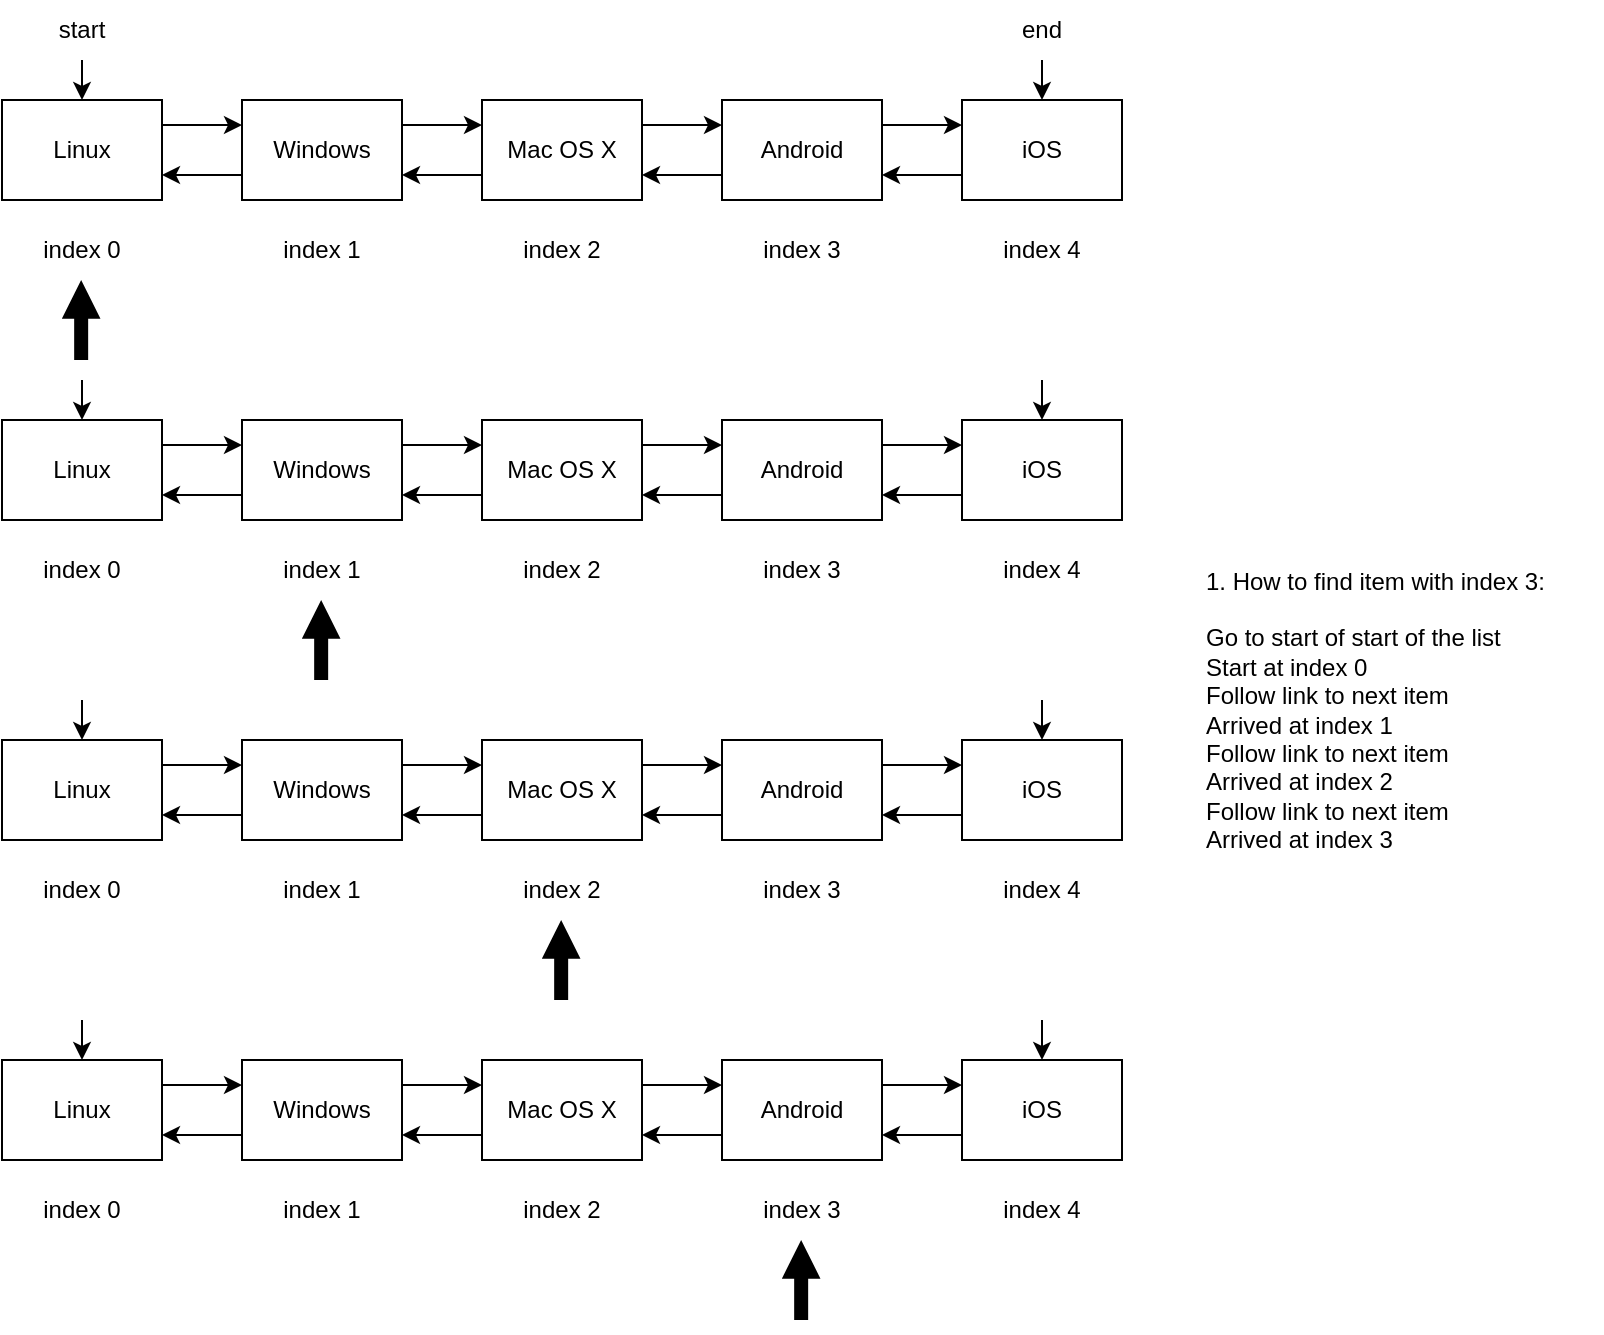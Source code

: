 <mxfile version="20.4.0" type="device" pages="2"><diagram id="BZRpYiQf8lWOM-bsOmIW" name="Exercise 4 - 1"><mxGraphModel dx="923" dy="923" grid="1" gridSize="10" guides="1" tooltips="1" connect="1" arrows="1" fold="1" page="1" pageScale="1" pageWidth="827" pageHeight="1169" math="0" shadow="0"><root><mxCell id="0"/><mxCell id="1" parent="0"/><mxCell id="NfOz5R7llv0Ft5jJyQQD-7" style="edgeStyle=orthogonalEdgeStyle;rounded=0;orthogonalLoop=1;jettySize=auto;html=1;exitX=1;exitY=0.25;exitDx=0;exitDy=0;entryX=0;entryY=0.25;entryDx=0;entryDy=0;" edge="1" parent="1" source="NfOz5R7llv0Ft5jJyQQD-1" target="NfOz5R7llv0Ft5jJyQQD-2"><mxGeometry relative="1" as="geometry"/></mxCell><mxCell id="NfOz5R7llv0Ft5jJyQQD-1" value="Linux" style="rounded=0;whiteSpace=wrap;html=1;" vertex="1" parent="1"><mxGeometry x="40" y="60" width="80" height="50" as="geometry"/></mxCell><mxCell id="NfOz5R7llv0Ft5jJyQQD-8" style="edgeStyle=orthogonalEdgeStyle;rounded=0;orthogonalLoop=1;jettySize=auto;html=1;exitX=0;exitY=0.75;exitDx=0;exitDy=0;entryX=1;entryY=0.75;entryDx=0;entryDy=0;" edge="1" parent="1" source="NfOz5R7llv0Ft5jJyQQD-2" target="NfOz5R7llv0Ft5jJyQQD-1"><mxGeometry relative="1" as="geometry"/></mxCell><mxCell id="NfOz5R7llv0Ft5jJyQQD-9" style="edgeStyle=orthogonalEdgeStyle;rounded=0;orthogonalLoop=1;jettySize=auto;html=1;exitX=1;exitY=0.25;exitDx=0;exitDy=0;entryX=0;entryY=0.25;entryDx=0;entryDy=0;" edge="1" parent="1" source="NfOz5R7llv0Ft5jJyQQD-2" target="NfOz5R7llv0Ft5jJyQQD-3"><mxGeometry relative="1" as="geometry"/></mxCell><mxCell id="NfOz5R7llv0Ft5jJyQQD-2" value="Windows" style="rounded=0;whiteSpace=wrap;html=1;" vertex="1" parent="1"><mxGeometry x="160" y="60" width="80" height="50" as="geometry"/></mxCell><mxCell id="NfOz5R7llv0Ft5jJyQQD-10" style="edgeStyle=orthogonalEdgeStyle;rounded=0;orthogonalLoop=1;jettySize=auto;html=1;exitX=0;exitY=0.75;exitDx=0;exitDy=0;entryX=1;entryY=0.75;entryDx=0;entryDy=0;" edge="1" parent="1" source="NfOz5R7llv0Ft5jJyQQD-3" target="NfOz5R7llv0Ft5jJyQQD-2"><mxGeometry relative="1" as="geometry"/></mxCell><mxCell id="NfOz5R7llv0Ft5jJyQQD-11" style="edgeStyle=orthogonalEdgeStyle;rounded=0;orthogonalLoop=1;jettySize=auto;html=1;exitX=1;exitY=0.25;exitDx=0;exitDy=0;entryX=0;entryY=0.25;entryDx=0;entryDy=0;" edge="1" parent="1" source="NfOz5R7llv0Ft5jJyQQD-3" target="NfOz5R7llv0Ft5jJyQQD-4"><mxGeometry relative="1" as="geometry"/></mxCell><mxCell id="NfOz5R7llv0Ft5jJyQQD-3" value="Mac OS X" style="rounded=0;whiteSpace=wrap;html=1;" vertex="1" parent="1"><mxGeometry x="280" y="60" width="80" height="50" as="geometry"/></mxCell><mxCell id="NfOz5R7llv0Ft5jJyQQD-12" style="edgeStyle=orthogonalEdgeStyle;rounded=0;orthogonalLoop=1;jettySize=auto;html=1;exitX=0;exitY=0.75;exitDx=0;exitDy=0;entryX=1;entryY=0.75;entryDx=0;entryDy=0;" edge="1" parent="1" source="NfOz5R7llv0Ft5jJyQQD-4" target="NfOz5R7llv0Ft5jJyQQD-3"><mxGeometry relative="1" as="geometry"/></mxCell><mxCell id="NfOz5R7llv0Ft5jJyQQD-13" style="edgeStyle=orthogonalEdgeStyle;rounded=0;orthogonalLoop=1;jettySize=auto;html=1;exitX=1;exitY=0.25;exitDx=0;exitDy=0;entryX=0;entryY=0.25;entryDx=0;entryDy=0;" edge="1" parent="1" source="NfOz5R7llv0Ft5jJyQQD-4" target="NfOz5R7llv0Ft5jJyQQD-5"><mxGeometry relative="1" as="geometry"/></mxCell><mxCell id="NfOz5R7llv0Ft5jJyQQD-4" value="Android" style="rounded=0;whiteSpace=wrap;html=1;" vertex="1" parent="1"><mxGeometry x="400" y="60" width="80" height="50" as="geometry"/></mxCell><mxCell id="NfOz5R7llv0Ft5jJyQQD-14" style="edgeStyle=orthogonalEdgeStyle;rounded=0;orthogonalLoop=1;jettySize=auto;html=1;exitX=0;exitY=0.75;exitDx=0;exitDy=0;entryX=1;entryY=0.75;entryDx=0;entryDy=0;" edge="1" parent="1" source="NfOz5R7llv0Ft5jJyQQD-5" target="NfOz5R7llv0Ft5jJyQQD-4"><mxGeometry relative="1" as="geometry"/></mxCell><mxCell id="NfOz5R7llv0Ft5jJyQQD-5" value="iOS" style="rounded=0;whiteSpace=wrap;html=1;" vertex="1" parent="1"><mxGeometry x="520" y="60" width="80" height="50" as="geometry"/></mxCell><mxCell id="NfOz5R7llv0Ft5jJyQQD-16" value="" style="endArrow=classic;html=1;rounded=0;entryX=0.5;entryY=0;entryDx=0;entryDy=0;" edge="1" parent="1" target="NfOz5R7llv0Ft5jJyQQD-1"><mxGeometry width="50" height="50" relative="1" as="geometry"><mxPoint x="80" y="40" as="sourcePoint"/><mxPoint x="110" as="targetPoint"/></mxGeometry></mxCell><mxCell id="NfOz5R7llv0Ft5jJyQQD-17" value="" style="endArrow=classic;html=1;rounded=0;entryX=0.5;entryY=0;entryDx=0;entryDy=0;" edge="1" parent="1" target="NfOz5R7llv0Ft5jJyQQD-5"><mxGeometry width="50" height="50" relative="1" as="geometry"><mxPoint x="560" y="40" as="sourcePoint"/><mxPoint x="90" y="70" as="targetPoint"/></mxGeometry></mxCell><mxCell id="NfOz5R7llv0Ft5jJyQQD-18" value="start" style="text;html=1;strokeColor=none;fillColor=none;align=center;verticalAlign=middle;whiteSpace=wrap;rounded=0;" vertex="1" parent="1"><mxGeometry x="50" y="10" width="60" height="30" as="geometry"/></mxCell><mxCell id="NfOz5R7llv0Ft5jJyQQD-19" value="end" style="text;html=1;strokeColor=none;fillColor=none;align=center;verticalAlign=middle;whiteSpace=wrap;rounded=0;" vertex="1" parent="1"><mxGeometry x="530" y="10" width="60" height="30" as="geometry"/></mxCell><mxCell id="NfOz5R7llv0Ft5jJyQQD-20" value="index 0" style="text;html=1;strokeColor=none;fillColor=none;align=center;verticalAlign=middle;whiteSpace=wrap;rounded=0;" vertex="1" parent="1"><mxGeometry x="50" y="120" width="60" height="30" as="geometry"/></mxCell><mxCell id="NfOz5R7llv0Ft5jJyQQD-21" value="index 1" style="text;html=1;strokeColor=none;fillColor=none;align=center;verticalAlign=middle;whiteSpace=wrap;rounded=0;" vertex="1" parent="1"><mxGeometry x="170" y="120" width="60" height="30" as="geometry"/></mxCell><mxCell id="NfOz5R7llv0Ft5jJyQQD-22" value="index 2" style="text;html=1;strokeColor=none;fillColor=none;align=center;verticalAlign=middle;whiteSpace=wrap;rounded=0;" vertex="1" parent="1"><mxGeometry x="290" y="120" width="60" height="30" as="geometry"/></mxCell><mxCell id="NfOz5R7llv0Ft5jJyQQD-23" value="index 3" style="text;html=1;strokeColor=none;fillColor=none;align=center;verticalAlign=middle;whiteSpace=wrap;rounded=0;" vertex="1" parent="1"><mxGeometry x="410" y="120" width="60" height="30" as="geometry"/></mxCell><mxCell id="NfOz5R7llv0Ft5jJyQQD-24" value="index 4" style="text;html=1;strokeColor=none;fillColor=none;align=center;verticalAlign=middle;whiteSpace=wrap;rounded=0;" vertex="1" parent="1"><mxGeometry x="530" y="120" width="60" height="30" as="geometry"/></mxCell><mxCell id="NfOz5R7llv0Ft5jJyQQD-25" value="&lt;div style=&quot;&quot;&gt;&lt;span style=&quot;background-color: initial;&quot;&gt;1. How to find item with index 3:&lt;/span&gt;&lt;br&gt;&lt;/div&gt;&lt;div style=&quot;&quot;&gt;&lt;span style=&quot;background-color: initial; line-height: 1.2;&quot;&gt;&lt;br&gt;&lt;/span&gt;&lt;/div&gt;&lt;div style=&quot;&quot;&gt;&lt;span style=&quot;background-color: initial; line-height: 1.2;&quot;&gt;Go to start of start of the list&lt;/span&gt;&lt;/div&gt;&lt;div style=&quot;&quot;&gt;&lt;span style=&quot;background-color: initial; line-height: 1.2;&quot;&gt;Start at index 0&lt;/span&gt;&lt;/div&gt;&lt;div style=&quot;&quot;&gt;Follow link to next item&lt;/div&gt;&lt;div style=&quot;&quot;&gt;Arrived at index 1&lt;/div&gt;&lt;div style=&quot;&quot;&gt;&lt;div&gt;Follow link to next item&lt;/div&gt;&lt;div&gt;Arrived at index 2&lt;/div&gt;&lt;div&gt;&lt;div&gt;Follow link to next item&lt;/div&gt;&lt;div&gt;Arrived at index 3&lt;/div&gt;&lt;/div&gt;&lt;/div&gt;" style="text;html=1;strokeColor=none;fillColor=none;align=left;verticalAlign=middle;whiteSpace=wrap;rounded=0;" vertex="1" parent="1"><mxGeometry x="640" y="280" width="200" height="170" as="geometry"/></mxCell><mxCell id="NfOz5R7llv0Ft5jJyQQD-26" value="" style="endArrow=block;html=1;rounded=1;endFill=1;endSize=1;startSize=10;jumpSize=10;strokeWidth=7;" edge="1" parent="1"><mxGeometry width="50" height="50" relative="1" as="geometry"><mxPoint x="79.58" y="190" as="sourcePoint"/><mxPoint x="79.58" y="150" as="targetPoint"/></mxGeometry></mxCell><mxCell id="NfOz5R7llv0Ft5jJyQQD-27" style="edgeStyle=orthogonalEdgeStyle;rounded=0;orthogonalLoop=1;jettySize=auto;html=1;exitX=1;exitY=0.25;exitDx=0;exitDy=0;entryX=0;entryY=0.25;entryDx=0;entryDy=0;" edge="1" parent="1" source="NfOz5R7llv0Ft5jJyQQD-28" target="NfOz5R7llv0Ft5jJyQQD-31"><mxGeometry relative="1" as="geometry"/></mxCell><mxCell id="NfOz5R7llv0Ft5jJyQQD-28" value="Linux" style="rounded=0;whiteSpace=wrap;html=1;" vertex="1" parent="1"><mxGeometry x="40" y="220" width="80" height="50" as="geometry"/></mxCell><mxCell id="NfOz5R7llv0Ft5jJyQQD-29" style="edgeStyle=orthogonalEdgeStyle;rounded=0;orthogonalLoop=1;jettySize=auto;html=1;exitX=0;exitY=0.75;exitDx=0;exitDy=0;entryX=1;entryY=0.75;entryDx=0;entryDy=0;" edge="1" parent="1" source="NfOz5R7llv0Ft5jJyQQD-31" target="NfOz5R7llv0Ft5jJyQQD-28"><mxGeometry relative="1" as="geometry"/></mxCell><mxCell id="NfOz5R7llv0Ft5jJyQQD-30" style="edgeStyle=orthogonalEdgeStyle;rounded=0;orthogonalLoop=1;jettySize=auto;html=1;exitX=1;exitY=0.25;exitDx=0;exitDy=0;entryX=0;entryY=0.25;entryDx=0;entryDy=0;" edge="1" parent="1" source="NfOz5R7llv0Ft5jJyQQD-31" target="NfOz5R7llv0Ft5jJyQQD-34"><mxGeometry relative="1" as="geometry"/></mxCell><mxCell id="NfOz5R7llv0Ft5jJyQQD-31" value="Windows" style="rounded=0;whiteSpace=wrap;html=1;" vertex="1" parent="1"><mxGeometry x="160" y="220" width="80" height="50" as="geometry"/></mxCell><mxCell id="NfOz5R7llv0Ft5jJyQQD-32" style="edgeStyle=orthogonalEdgeStyle;rounded=0;orthogonalLoop=1;jettySize=auto;html=1;exitX=0;exitY=0.75;exitDx=0;exitDy=0;entryX=1;entryY=0.75;entryDx=0;entryDy=0;" edge="1" parent="1" source="NfOz5R7llv0Ft5jJyQQD-34" target="NfOz5R7llv0Ft5jJyQQD-31"><mxGeometry relative="1" as="geometry"/></mxCell><mxCell id="NfOz5R7llv0Ft5jJyQQD-33" style="edgeStyle=orthogonalEdgeStyle;rounded=0;orthogonalLoop=1;jettySize=auto;html=1;exitX=1;exitY=0.25;exitDx=0;exitDy=0;entryX=0;entryY=0.25;entryDx=0;entryDy=0;" edge="1" parent="1" source="NfOz5R7llv0Ft5jJyQQD-34" target="NfOz5R7llv0Ft5jJyQQD-37"><mxGeometry relative="1" as="geometry"/></mxCell><mxCell id="NfOz5R7llv0Ft5jJyQQD-34" value="Mac OS X" style="rounded=0;whiteSpace=wrap;html=1;" vertex="1" parent="1"><mxGeometry x="280" y="220" width="80" height="50" as="geometry"/></mxCell><mxCell id="NfOz5R7llv0Ft5jJyQQD-35" style="edgeStyle=orthogonalEdgeStyle;rounded=0;orthogonalLoop=1;jettySize=auto;html=1;exitX=0;exitY=0.75;exitDx=0;exitDy=0;entryX=1;entryY=0.75;entryDx=0;entryDy=0;" edge="1" parent="1" source="NfOz5R7llv0Ft5jJyQQD-37" target="NfOz5R7llv0Ft5jJyQQD-34"><mxGeometry relative="1" as="geometry"/></mxCell><mxCell id="NfOz5R7llv0Ft5jJyQQD-36" style="edgeStyle=orthogonalEdgeStyle;rounded=0;orthogonalLoop=1;jettySize=auto;html=1;exitX=1;exitY=0.25;exitDx=0;exitDy=0;entryX=0;entryY=0.25;entryDx=0;entryDy=0;" edge="1" parent="1" source="NfOz5R7llv0Ft5jJyQQD-37" target="NfOz5R7llv0Ft5jJyQQD-39"><mxGeometry relative="1" as="geometry"/></mxCell><mxCell id="NfOz5R7llv0Ft5jJyQQD-37" value="Android" style="rounded=0;whiteSpace=wrap;html=1;" vertex="1" parent="1"><mxGeometry x="400" y="220" width="80" height="50" as="geometry"/></mxCell><mxCell id="NfOz5R7llv0Ft5jJyQQD-38" style="edgeStyle=orthogonalEdgeStyle;rounded=0;orthogonalLoop=1;jettySize=auto;html=1;exitX=0;exitY=0.75;exitDx=0;exitDy=0;entryX=1;entryY=0.75;entryDx=0;entryDy=0;" edge="1" parent="1" source="NfOz5R7llv0Ft5jJyQQD-39" target="NfOz5R7llv0Ft5jJyQQD-37"><mxGeometry relative="1" as="geometry"/></mxCell><mxCell id="NfOz5R7llv0Ft5jJyQQD-39" value="iOS" style="rounded=0;whiteSpace=wrap;html=1;" vertex="1" parent="1"><mxGeometry x="520" y="220" width="80" height="50" as="geometry"/></mxCell><mxCell id="NfOz5R7llv0Ft5jJyQQD-40" value="" style="endArrow=classic;html=1;rounded=0;entryX=0.5;entryY=0;entryDx=0;entryDy=0;" edge="1" parent="1" target="NfOz5R7llv0Ft5jJyQQD-28"><mxGeometry width="50" height="50" relative="1" as="geometry"><mxPoint x="80" y="200" as="sourcePoint"/><mxPoint x="110" y="160" as="targetPoint"/></mxGeometry></mxCell><mxCell id="NfOz5R7llv0Ft5jJyQQD-41" value="" style="endArrow=classic;html=1;rounded=0;entryX=0.5;entryY=0;entryDx=0;entryDy=0;" edge="1" parent="1" target="NfOz5R7llv0Ft5jJyQQD-39"><mxGeometry width="50" height="50" relative="1" as="geometry"><mxPoint x="560" y="200" as="sourcePoint"/><mxPoint x="90" y="230" as="targetPoint"/></mxGeometry></mxCell><mxCell id="NfOz5R7llv0Ft5jJyQQD-44" value="index 0" style="text;html=1;strokeColor=none;fillColor=none;align=center;verticalAlign=middle;whiteSpace=wrap;rounded=0;" vertex="1" parent="1"><mxGeometry x="50" y="280" width="60" height="30" as="geometry"/></mxCell><mxCell id="NfOz5R7llv0Ft5jJyQQD-45" value="index 1" style="text;html=1;strokeColor=none;fillColor=none;align=center;verticalAlign=middle;whiteSpace=wrap;rounded=0;" vertex="1" parent="1"><mxGeometry x="170" y="280" width="60" height="30" as="geometry"/></mxCell><mxCell id="NfOz5R7llv0Ft5jJyQQD-46" value="index 2" style="text;html=1;strokeColor=none;fillColor=none;align=center;verticalAlign=middle;whiteSpace=wrap;rounded=0;" vertex="1" parent="1"><mxGeometry x="290" y="280" width="60" height="30" as="geometry"/></mxCell><mxCell id="NfOz5R7llv0Ft5jJyQQD-47" value="index 3" style="text;html=1;strokeColor=none;fillColor=none;align=center;verticalAlign=middle;whiteSpace=wrap;rounded=0;" vertex="1" parent="1"><mxGeometry x="410" y="280" width="60" height="30" as="geometry"/></mxCell><mxCell id="NfOz5R7llv0Ft5jJyQQD-48" value="index 4" style="text;html=1;strokeColor=none;fillColor=none;align=center;verticalAlign=middle;whiteSpace=wrap;rounded=0;" vertex="1" parent="1"><mxGeometry x="530" y="280" width="60" height="30" as="geometry"/></mxCell><mxCell id="NfOz5R7llv0Ft5jJyQQD-49" value="" style="endArrow=block;html=1;rounded=1;endFill=1;endSize=1;startSize=10;jumpSize=10;strokeWidth=7;" edge="1" parent="1"><mxGeometry width="50" height="50" relative="1" as="geometry"><mxPoint x="199.58" y="350" as="sourcePoint"/><mxPoint x="199.58" y="310" as="targetPoint"/></mxGeometry></mxCell><mxCell id="NfOz5R7llv0Ft5jJyQQD-50" style="edgeStyle=orthogonalEdgeStyle;rounded=0;orthogonalLoop=1;jettySize=auto;html=1;exitX=1;exitY=0.25;exitDx=0;exitDy=0;entryX=0;entryY=0.25;entryDx=0;entryDy=0;" edge="1" parent="1" source="NfOz5R7llv0Ft5jJyQQD-51" target="NfOz5R7llv0Ft5jJyQQD-54"><mxGeometry relative="1" as="geometry"/></mxCell><mxCell id="NfOz5R7llv0Ft5jJyQQD-51" value="Linux" style="rounded=0;whiteSpace=wrap;html=1;" vertex="1" parent="1"><mxGeometry x="40" y="380" width="80" height="50" as="geometry"/></mxCell><mxCell id="NfOz5R7llv0Ft5jJyQQD-52" style="edgeStyle=orthogonalEdgeStyle;rounded=0;orthogonalLoop=1;jettySize=auto;html=1;exitX=0;exitY=0.75;exitDx=0;exitDy=0;entryX=1;entryY=0.75;entryDx=0;entryDy=0;" edge="1" parent="1" source="NfOz5R7llv0Ft5jJyQQD-54" target="NfOz5R7llv0Ft5jJyQQD-51"><mxGeometry relative="1" as="geometry"/></mxCell><mxCell id="NfOz5R7llv0Ft5jJyQQD-53" style="edgeStyle=orthogonalEdgeStyle;rounded=0;orthogonalLoop=1;jettySize=auto;html=1;exitX=1;exitY=0.25;exitDx=0;exitDy=0;entryX=0;entryY=0.25;entryDx=0;entryDy=0;" edge="1" parent="1" source="NfOz5R7llv0Ft5jJyQQD-54" target="NfOz5R7llv0Ft5jJyQQD-57"><mxGeometry relative="1" as="geometry"/></mxCell><mxCell id="NfOz5R7llv0Ft5jJyQQD-54" value="Windows" style="rounded=0;whiteSpace=wrap;html=1;" vertex="1" parent="1"><mxGeometry x="160" y="380" width="80" height="50" as="geometry"/></mxCell><mxCell id="NfOz5R7llv0Ft5jJyQQD-55" style="edgeStyle=orthogonalEdgeStyle;rounded=0;orthogonalLoop=1;jettySize=auto;html=1;exitX=0;exitY=0.75;exitDx=0;exitDy=0;entryX=1;entryY=0.75;entryDx=0;entryDy=0;" edge="1" parent="1" source="NfOz5R7llv0Ft5jJyQQD-57" target="NfOz5R7llv0Ft5jJyQQD-54"><mxGeometry relative="1" as="geometry"/></mxCell><mxCell id="NfOz5R7llv0Ft5jJyQQD-56" style="edgeStyle=orthogonalEdgeStyle;rounded=0;orthogonalLoop=1;jettySize=auto;html=1;exitX=1;exitY=0.25;exitDx=0;exitDy=0;entryX=0;entryY=0.25;entryDx=0;entryDy=0;" edge="1" parent="1" source="NfOz5R7llv0Ft5jJyQQD-57" target="NfOz5R7llv0Ft5jJyQQD-60"><mxGeometry relative="1" as="geometry"/></mxCell><mxCell id="NfOz5R7llv0Ft5jJyQQD-57" value="Mac OS X" style="rounded=0;whiteSpace=wrap;html=1;" vertex="1" parent="1"><mxGeometry x="280" y="380" width="80" height="50" as="geometry"/></mxCell><mxCell id="NfOz5R7llv0Ft5jJyQQD-58" style="edgeStyle=orthogonalEdgeStyle;rounded=0;orthogonalLoop=1;jettySize=auto;html=1;exitX=0;exitY=0.75;exitDx=0;exitDy=0;entryX=1;entryY=0.75;entryDx=0;entryDy=0;" edge="1" parent="1" source="NfOz5R7llv0Ft5jJyQQD-60" target="NfOz5R7llv0Ft5jJyQQD-57"><mxGeometry relative="1" as="geometry"/></mxCell><mxCell id="NfOz5R7llv0Ft5jJyQQD-59" style="edgeStyle=orthogonalEdgeStyle;rounded=0;orthogonalLoop=1;jettySize=auto;html=1;exitX=1;exitY=0.25;exitDx=0;exitDy=0;entryX=0;entryY=0.25;entryDx=0;entryDy=0;" edge="1" parent="1" source="NfOz5R7llv0Ft5jJyQQD-60" target="NfOz5R7llv0Ft5jJyQQD-62"><mxGeometry relative="1" as="geometry"/></mxCell><mxCell id="NfOz5R7llv0Ft5jJyQQD-60" value="Android" style="rounded=0;whiteSpace=wrap;html=1;" vertex="1" parent="1"><mxGeometry x="400" y="380" width="80" height="50" as="geometry"/></mxCell><mxCell id="NfOz5R7llv0Ft5jJyQQD-61" style="edgeStyle=orthogonalEdgeStyle;rounded=0;orthogonalLoop=1;jettySize=auto;html=1;exitX=0;exitY=0.75;exitDx=0;exitDy=0;entryX=1;entryY=0.75;entryDx=0;entryDy=0;" edge="1" parent="1" source="NfOz5R7llv0Ft5jJyQQD-62" target="NfOz5R7llv0Ft5jJyQQD-60"><mxGeometry relative="1" as="geometry"/></mxCell><mxCell id="NfOz5R7llv0Ft5jJyQQD-62" value="iOS" style="rounded=0;whiteSpace=wrap;html=1;" vertex="1" parent="1"><mxGeometry x="520" y="380" width="80" height="50" as="geometry"/></mxCell><mxCell id="NfOz5R7llv0Ft5jJyQQD-63" value="" style="endArrow=classic;html=1;rounded=0;entryX=0.5;entryY=0;entryDx=0;entryDy=0;" edge="1" parent="1" target="NfOz5R7llv0Ft5jJyQQD-51"><mxGeometry width="50" height="50" relative="1" as="geometry"><mxPoint x="80" y="360" as="sourcePoint"/><mxPoint x="110" y="320" as="targetPoint"/></mxGeometry></mxCell><mxCell id="NfOz5R7llv0Ft5jJyQQD-64" value="" style="endArrow=classic;html=1;rounded=0;entryX=0.5;entryY=0;entryDx=0;entryDy=0;" edge="1" parent="1" target="NfOz5R7llv0Ft5jJyQQD-62"><mxGeometry width="50" height="50" relative="1" as="geometry"><mxPoint x="560" y="360" as="sourcePoint"/><mxPoint x="90" y="390" as="targetPoint"/></mxGeometry></mxCell><mxCell id="NfOz5R7llv0Ft5jJyQQD-65" value="index 0" style="text;html=1;strokeColor=none;fillColor=none;align=center;verticalAlign=middle;whiteSpace=wrap;rounded=0;" vertex="1" parent="1"><mxGeometry x="50" y="440" width="60" height="30" as="geometry"/></mxCell><mxCell id="NfOz5R7llv0Ft5jJyQQD-66" value="index 1" style="text;html=1;strokeColor=none;fillColor=none;align=center;verticalAlign=middle;whiteSpace=wrap;rounded=0;" vertex="1" parent="1"><mxGeometry x="170" y="440" width="60" height="30" as="geometry"/></mxCell><mxCell id="NfOz5R7llv0Ft5jJyQQD-67" value="index 2" style="text;html=1;strokeColor=none;fillColor=none;align=center;verticalAlign=middle;whiteSpace=wrap;rounded=0;" vertex="1" parent="1"><mxGeometry x="290" y="440" width="60" height="30" as="geometry"/></mxCell><mxCell id="NfOz5R7llv0Ft5jJyQQD-68" value="index 3" style="text;html=1;strokeColor=none;fillColor=none;align=center;verticalAlign=middle;whiteSpace=wrap;rounded=0;" vertex="1" parent="1"><mxGeometry x="410" y="440" width="60" height="30" as="geometry"/></mxCell><mxCell id="NfOz5R7llv0Ft5jJyQQD-69" value="index 4" style="text;html=1;strokeColor=none;fillColor=none;align=center;verticalAlign=middle;whiteSpace=wrap;rounded=0;" vertex="1" parent="1"><mxGeometry x="530" y="440" width="60" height="30" as="geometry"/></mxCell><mxCell id="NfOz5R7llv0Ft5jJyQQD-70" value="" style="endArrow=block;html=1;rounded=1;endFill=1;endSize=1;startSize=10;jumpSize=10;strokeWidth=7;" edge="1" parent="1"><mxGeometry width="50" height="50" relative="1" as="geometry"><mxPoint x="319.58" y="510" as="sourcePoint"/><mxPoint x="319.58" y="470" as="targetPoint"/></mxGeometry></mxCell><mxCell id="NfOz5R7llv0Ft5jJyQQD-71" style="edgeStyle=orthogonalEdgeStyle;rounded=0;orthogonalLoop=1;jettySize=auto;html=1;exitX=1;exitY=0.25;exitDx=0;exitDy=0;entryX=0;entryY=0.25;entryDx=0;entryDy=0;" edge="1" parent="1" source="NfOz5R7llv0Ft5jJyQQD-72" target="NfOz5R7llv0Ft5jJyQQD-75"><mxGeometry relative="1" as="geometry"/></mxCell><mxCell id="NfOz5R7llv0Ft5jJyQQD-72" value="Linux" style="rounded=0;whiteSpace=wrap;html=1;" vertex="1" parent="1"><mxGeometry x="40" y="540" width="80" height="50" as="geometry"/></mxCell><mxCell id="NfOz5R7llv0Ft5jJyQQD-73" style="edgeStyle=orthogonalEdgeStyle;rounded=0;orthogonalLoop=1;jettySize=auto;html=1;exitX=0;exitY=0.75;exitDx=0;exitDy=0;entryX=1;entryY=0.75;entryDx=0;entryDy=0;" edge="1" parent="1" source="NfOz5R7llv0Ft5jJyQQD-75" target="NfOz5R7llv0Ft5jJyQQD-72"><mxGeometry relative="1" as="geometry"/></mxCell><mxCell id="NfOz5R7llv0Ft5jJyQQD-74" style="edgeStyle=orthogonalEdgeStyle;rounded=0;orthogonalLoop=1;jettySize=auto;html=1;exitX=1;exitY=0.25;exitDx=0;exitDy=0;entryX=0;entryY=0.25;entryDx=0;entryDy=0;" edge="1" parent="1" source="NfOz5R7llv0Ft5jJyQQD-75" target="NfOz5R7llv0Ft5jJyQQD-78"><mxGeometry relative="1" as="geometry"/></mxCell><mxCell id="NfOz5R7llv0Ft5jJyQQD-75" value="Windows" style="rounded=0;whiteSpace=wrap;html=1;" vertex="1" parent="1"><mxGeometry x="160" y="540" width="80" height="50" as="geometry"/></mxCell><mxCell id="NfOz5R7llv0Ft5jJyQQD-76" style="edgeStyle=orthogonalEdgeStyle;rounded=0;orthogonalLoop=1;jettySize=auto;html=1;exitX=0;exitY=0.75;exitDx=0;exitDy=0;entryX=1;entryY=0.75;entryDx=0;entryDy=0;" edge="1" parent="1" source="NfOz5R7llv0Ft5jJyQQD-78" target="NfOz5R7llv0Ft5jJyQQD-75"><mxGeometry relative="1" as="geometry"/></mxCell><mxCell id="NfOz5R7llv0Ft5jJyQQD-77" style="edgeStyle=orthogonalEdgeStyle;rounded=0;orthogonalLoop=1;jettySize=auto;html=1;exitX=1;exitY=0.25;exitDx=0;exitDy=0;entryX=0;entryY=0.25;entryDx=0;entryDy=0;" edge="1" parent="1" source="NfOz5R7llv0Ft5jJyQQD-78" target="NfOz5R7llv0Ft5jJyQQD-81"><mxGeometry relative="1" as="geometry"/></mxCell><mxCell id="NfOz5R7llv0Ft5jJyQQD-78" value="Mac OS X" style="rounded=0;whiteSpace=wrap;html=1;" vertex="1" parent="1"><mxGeometry x="280" y="540" width="80" height="50" as="geometry"/></mxCell><mxCell id="NfOz5R7llv0Ft5jJyQQD-79" style="edgeStyle=orthogonalEdgeStyle;rounded=0;orthogonalLoop=1;jettySize=auto;html=1;exitX=0;exitY=0.75;exitDx=0;exitDy=0;entryX=1;entryY=0.75;entryDx=0;entryDy=0;" edge="1" parent="1" source="NfOz5R7llv0Ft5jJyQQD-81" target="NfOz5R7llv0Ft5jJyQQD-78"><mxGeometry relative="1" as="geometry"/></mxCell><mxCell id="NfOz5R7llv0Ft5jJyQQD-80" style="edgeStyle=orthogonalEdgeStyle;rounded=0;orthogonalLoop=1;jettySize=auto;html=1;exitX=1;exitY=0.25;exitDx=0;exitDy=0;entryX=0;entryY=0.25;entryDx=0;entryDy=0;" edge="1" parent="1" source="NfOz5R7llv0Ft5jJyQQD-81" target="NfOz5R7llv0Ft5jJyQQD-83"><mxGeometry relative="1" as="geometry"/></mxCell><mxCell id="NfOz5R7llv0Ft5jJyQQD-81" value="Android" style="rounded=0;whiteSpace=wrap;html=1;" vertex="1" parent="1"><mxGeometry x="400" y="540" width="80" height="50" as="geometry"/></mxCell><mxCell id="NfOz5R7llv0Ft5jJyQQD-82" style="edgeStyle=orthogonalEdgeStyle;rounded=0;orthogonalLoop=1;jettySize=auto;html=1;exitX=0;exitY=0.75;exitDx=0;exitDy=0;entryX=1;entryY=0.75;entryDx=0;entryDy=0;" edge="1" parent="1" source="NfOz5R7llv0Ft5jJyQQD-83" target="NfOz5R7llv0Ft5jJyQQD-81"><mxGeometry relative="1" as="geometry"/></mxCell><mxCell id="NfOz5R7llv0Ft5jJyQQD-83" value="iOS" style="rounded=0;whiteSpace=wrap;html=1;" vertex="1" parent="1"><mxGeometry x="520" y="540" width="80" height="50" as="geometry"/></mxCell><mxCell id="NfOz5R7llv0Ft5jJyQQD-84" value="" style="endArrow=classic;html=1;rounded=0;entryX=0.5;entryY=0;entryDx=0;entryDy=0;" edge="1" parent="1" target="NfOz5R7llv0Ft5jJyQQD-72"><mxGeometry width="50" height="50" relative="1" as="geometry"><mxPoint x="80" y="520" as="sourcePoint"/><mxPoint x="110" y="480" as="targetPoint"/></mxGeometry></mxCell><mxCell id="NfOz5R7llv0Ft5jJyQQD-85" value="" style="endArrow=classic;html=1;rounded=0;entryX=0.5;entryY=0;entryDx=0;entryDy=0;" edge="1" parent="1" target="NfOz5R7llv0Ft5jJyQQD-83"><mxGeometry width="50" height="50" relative="1" as="geometry"><mxPoint x="560" y="520" as="sourcePoint"/><mxPoint x="90" y="550" as="targetPoint"/></mxGeometry></mxCell><mxCell id="NfOz5R7llv0Ft5jJyQQD-86" value="index 0" style="text;html=1;strokeColor=none;fillColor=none;align=center;verticalAlign=middle;whiteSpace=wrap;rounded=0;" vertex="1" parent="1"><mxGeometry x="50" y="600" width="60" height="30" as="geometry"/></mxCell><mxCell id="NfOz5R7llv0Ft5jJyQQD-87" value="index 1" style="text;html=1;strokeColor=none;fillColor=none;align=center;verticalAlign=middle;whiteSpace=wrap;rounded=0;" vertex="1" parent="1"><mxGeometry x="170" y="600" width="60" height="30" as="geometry"/></mxCell><mxCell id="NfOz5R7llv0Ft5jJyQQD-88" value="index 2" style="text;html=1;strokeColor=none;fillColor=none;align=center;verticalAlign=middle;whiteSpace=wrap;rounded=0;" vertex="1" parent="1"><mxGeometry x="290" y="600" width="60" height="30" as="geometry"/></mxCell><mxCell id="NfOz5R7llv0Ft5jJyQQD-89" value="index 3" style="text;html=1;strokeColor=none;fillColor=none;align=center;verticalAlign=middle;whiteSpace=wrap;rounded=0;" vertex="1" parent="1"><mxGeometry x="410" y="600" width="60" height="30" as="geometry"/></mxCell><mxCell id="NfOz5R7llv0Ft5jJyQQD-90" value="index 4" style="text;html=1;strokeColor=none;fillColor=none;align=center;verticalAlign=middle;whiteSpace=wrap;rounded=0;" vertex="1" parent="1"><mxGeometry x="530" y="600" width="60" height="30" as="geometry"/></mxCell><mxCell id="NfOz5R7llv0Ft5jJyQQD-91" value="" style="endArrow=block;html=1;rounded=1;endFill=1;endSize=1;startSize=10;jumpSize=10;strokeWidth=7;" edge="1" parent="1"><mxGeometry width="50" height="50" relative="1" as="geometry"><mxPoint x="439.58" y="670" as="sourcePoint"/><mxPoint x="439.58" y="630" as="targetPoint"/></mxGeometry></mxCell></root></mxGraphModel></diagram><diagram name="Exercise 4 - 2" id="3wV0S-07p1_k0P8euftV"><mxGraphModel dx="1107" dy="1108" grid="1" gridSize="10" guides="1" tooltips="1" connect="1" arrows="1" fold="1" page="1" pageScale="1" pageWidth="827" pageHeight="1169" math="0" shadow="0"><root><mxCell id="AAn4Jt6L7isemaX5vtic-0"/><mxCell id="AAn4Jt6L7isemaX5vtic-1" parent="AAn4Jt6L7isemaX5vtic-0"/><mxCell id="AAn4Jt6L7isemaX5vtic-2" style="edgeStyle=orthogonalEdgeStyle;rounded=0;orthogonalLoop=1;jettySize=auto;html=1;exitX=1;exitY=0.25;exitDx=0;exitDy=0;entryX=0;entryY=0.25;entryDx=0;entryDy=0;" edge="1" parent="AAn4Jt6L7isemaX5vtic-1" source="AAn4Jt6L7isemaX5vtic-3" target="AAn4Jt6L7isemaX5vtic-6"><mxGeometry relative="1" as="geometry"/></mxCell><mxCell id="Zc-T3O89AdB9SOGrPEej-33" style="edgeStyle=orthogonalEdgeStyle;rounded=1;jumpSize=10;orthogonalLoop=1;jettySize=auto;html=1;exitX=0;exitY=0.5;exitDx=0;exitDy=0;strokeWidth=1;endArrow=block;endFill=1;startSize=6;endSize=6;" edge="1" parent="AAn4Jt6L7isemaX5vtic-1" source="AAn4Jt6L7isemaX5vtic-3"><mxGeometry relative="1" as="geometry"><mxPoint x="70" y="115" as="targetPoint"/></mxGeometry></mxCell><mxCell id="AAn4Jt6L7isemaX5vtic-3" value="Linux" style="rounded=0;whiteSpace=wrap;html=1;" vertex="1" parent="AAn4Jt6L7isemaX5vtic-1"><mxGeometry x="90" y="90" width="80" height="50" as="geometry"/></mxCell><mxCell id="AAn4Jt6L7isemaX5vtic-4" style="edgeStyle=orthogonalEdgeStyle;rounded=0;orthogonalLoop=1;jettySize=auto;html=1;exitX=0;exitY=0.75;exitDx=0;exitDy=0;entryX=1;entryY=0.75;entryDx=0;entryDy=0;" edge="1" parent="AAn4Jt6L7isemaX5vtic-1" source="AAn4Jt6L7isemaX5vtic-6" target="AAn4Jt6L7isemaX5vtic-3"><mxGeometry relative="1" as="geometry"/></mxCell><mxCell id="AAn4Jt6L7isemaX5vtic-5" style="edgeStyle=orthogonalEdgeStyle;rounded=0;orthogonalLoop=1;jettySize=auto;html=1;exitX=1;exitY=0.25;exitDx=0;exitDy=0;entryX=0;entryY=0.25;entryDx=0;entryDy=0;" edge="1" parent="AAn4Jt6L7isemaX5vtic-1" source="AAn4Jt6L7isemaX5vtic-6" target="AAn4Jt6L7isemaX5vtic-9"><mxGeometry relative="1" as="geometry"/></mxCell><mxCell id="AAn4Jt6L7isemaX5vtic-6" value="Windows" style="rounded=0;whiteSpace=wrap;html=1;" vertex="1" parent="AAn4Jt6L7isemaX5vtic-1"><mxGeometry x="210" y="90" width="80" height="50" as="geometry"/></mxCell><mxCell id="AAn4Jt6L7isemaX5vtic-7" style="edgeStyle=orthogonalEdgeStyle;rounded=0;orthogonalLoop=1;jettySize=auto;html=1;exitX=0;exitY=0.75;exitDx=0;exitDy=0;entryX=1;entryY=0.75;entryDx=0;entryDy=0;" edge="1" parent="AAn4Jt6L7isemaX5vtic-1" source="AAn4Jt6L7isemaX5vtic-9" target="AAn4Jt6L7isemaX5vtic-6"><mxGeometry relative="1" as="geometry"/></mxCell><mxCell id="AAn4Jt6L7isemaX5vtic-8" style="edgeStyle=orthogonalEdgeStyle;rounded=0;orthogonalLoop=1;jettySize=auto;html=1;exitX=1;exitY=0.25;exitDx=0;exitDy=0;entryX=0;entryY=0.25;entryDx=0;entryDy=0;" edge="1" parent="AAn4Jt6L7isemaX5vtic-1" source="AAn4Jt6L7isemaX5vtic-9" target="AAn4Jt6L7isemaX5vtic-12"><mxGeometry relative="1" as="geometry"/></mxCell><mxCell id="AAn4Jt6L7isemaX5vtic-9" value="Mac OS X" style="rounded=0;whiteSpace=wrap;html=1;" vertex="1" parent="AAn4Jt6L7isemaX5vtic-1"><mxGeometry x="330" y="90" width="80" height="50" as="geometry"/></mxCell><mxCell id="AAn4Jt6L7isemaX5vtic-10" style="edgeStyle=orthogonalEdgeStyle;rounded=0;orthogonalLoop=1;jettySize=auto;html=1;exitX=0;exitY=0.75;exitDx=0;exitDy=0;entryX=1;entryY=0.75;entryDx=0;entryDy=0;" edge="1" parent="AAn4Jt6L7isemaX5vtic-1" source="AAn4Jt6L7isemaX5vtic-12" target="AAn4Jt6L7isemaX5vtic-9"><mxGeometry relative="1" as="geometry"/></mxCell><mxCell id="AAn4Jt6L7isemaX5vtic-11" style="edgeStyle=orthogonalEdgeStyle;rounded=0;orthogonalLoop=1;jettySize=auto;html=1;exitX=1;exitY=0.25;exitDx=0;exitDy=0;entryX=0;entryY=0.25;entryDx=0;entryDy=0;" edge="1" parent="AAn4Jt6L7isemaX5vtic-1" source="AAn4Jt6L7isemaX5vtic-12" target="AAn4Jt6L7isemaX5vtic-14"><mxGeometry relative="1" as="geometry"/></mxCell><mxCell id="AAn4Jt6L7isemaX5vtic-12" value="Android" style="rounded=0;whiteSpace=wrap;html=1;" vertex="1" parent="AAn4Jt6L7isemaX5vtic-1"><mxGeometry x="450" y="90" width="80" height="50" as="geometry"/></mxCell><mxCell id="AAn4Jt6L7isemaX5vtic-13" style="edgeStyle=orthogonalEdgeStyle;rounded=0;orthogonalLoop=1;jettySize=auto;html=1;exitX=0;exitY=0.75;exitDx=0;exitDy=0;entryX=1;entryY=0.75;entryDx=0;entryDy=0;" edge="1" parent="AAn4Jt6L7isemaX5vtic-1" source="AAn4Jt6L7isemaX5vtic-14" target="AAn4Jt6L7isemaX5vtic-12"><mxGeometry relative="1" as="geometry"/></mxCell><mxCell id="AAn4Jt6L7isemaX5vtic-14" value="iOS" style="rounded=0;whiteSpace=wrap;html=1;" vertex="1" parent="AAn4Jt6L7isemaX5vtic-1"><mxGeometry x="570" y="90" width="80" height="50" as="geometry"/></mxCell><mxCell id="AAn4Jt6L7isemaX5vtic-15" value="" style="endArrow=classic;html=1;rounded=0;entryX=0.5;entryY=0;entryDx=0;entryDy=0;" edge="1" parent="AAn4Jt6L7isemaX5vtic-1" target="AAn4Jt6L7isemaX5vtic-3"><mxGeometry width="50" height="50" relative="1" as="geometry"><mxPoint x="130" y="70" as="sourcePoint"/><mxPoint x="160" y="30" as="targetPoint"/></mxGeometry></mxCell><mxCell id="AAn4Jt6L7isemaX5vtic-16" value="" style="endArrow=classic;html=1;rounded=0;entryX=0.5;entryY=0;entryDx=0;entryDy=0;" edge="1" parent="AAn4Jt6L7isemaX5vtic-1" target="AAn4Jt6L7isemaX5vtic-14"><mxGeometry width="50" height="50" relative="1" as="geometry"><mxPoint x="610" y="70" as="sourcePoint"/><mxPoint x="140" y="100" as="targetPoint"/></mxGeometry></mxCell><mxCell id="AAn4Jt6L7isemaX5vtic-17" value="start" style="text;html=1;strokeColor=none;fillColor=none;align=center;verticalAlign=middle;whiteSpace=wrap;rounded=0;" vertex="1" parent="AAn4Jt6L7isemaX5vtic-1"><mxGeometry x="100" y="40" width="60" height="30" as="geometry"/></mxCell><mxCell id="AAn4Jt6L7isemaX5vtic-18" value="end" style="text;html=1;strokeColor=none;fillColor=none;align=center;verticalAlign=middle;whiteSpace=wrap;rounded=0;" vertex="1" parent="AAn4Jt6L7isemaX5vtic-1"><mxGeometry x="580" y="40" width="60" height="30" as="geometry"/></mxCell><mxCell id="AAn4Jt6L7isemaX5vtic-24" value="&lt;div style=&quot;&quot;&gt;How to add new element:&lt;/div&gt;&lt;div style=&quot;&quot;&gt;&lt;br&gt;&lt;/div&gt;&lt;div style=&quot;&quot;&gt;Create new Node Solaris&lt;/div&gt;&lt;div style=&quot;&quot;&gt;Go to end of list&lt;/div&gt;&lt;div style=&quot;&quot;&gt;Change link of Node at End from&lt;/div&gt;&lt;div style=&quot;&quot;&gt;NONE -&amp;gt; Solaris&lt;/div&gt;&lt;div style=&quot;&quot;&gt;Add link to Solaris to the final Node&lt;/div&gt;&lt;div style=&quot;&quot;&gt;Change End pointer to&lt;/div&gt;&lt;div style=&quot;&quot;&gt;Solaris&lt;/div&gt;" style="text;html=1;strokeColor=none;fillColor=none;align=left;verticalAlign=middle;whiteSpace=wrap;rounded=0;" vertex="1" parent="AAn4Jt6L7isemaX5vtic-1"><mxGeometry x="40" y="840" width="200" height="170" as="geometry"/></mxCell><mxCell id="AAn4Jt6L7isemaX5vtic-25" value="" style="endArrow=block;html=1;rounded=1;endFill=1;endSize=1;startSize=10;jumpSize=10;strokeWidth=7;" edge="1" parent="AAn4Jt6L7isemaX5vtic-1"><mxGeometry width="50" height="50" relative="1" as="geometry"><mxPoint x="609.5" y="220" as="sourcePoint"/><mxPoint x="609.5" y="180" as="targetPoint"/></mxGeometry></mxCell><mxCell id="Zc-T3O89AdB9SOGrPEej-0" style="edgeStyle=orthogonalEdgeStyle;rounded=0;orthogonalLoop=1;jettySize=auto;html=1;exitX=1;exitY=0.25;exitDx=0;exitDy=0;" edge="1" parent="AAn4Jt6L7isemaX5vtic-1"><mxGeometry relative="1" as="geometry"><mxPoint x="650" y="114.71" as="sourcePoint"/><mxPoint x="670" y="115" as="targetPoint"/></mxGeometry></mxCell><mxCell id="Zc-T3O89AdB9SOGrPEej-2" value="none" style="text;html=1;strokeColor=none;fillColor=none;align=center;verticalAlign=middle;whiteSpace=wrap;rounded=0;" vertex="1" parent="AAn4Jt6L7isemaX5vtic-1"><mxGeometry x="660" y="100" width="60" height="30" as="geometry"/></mxCell><mxCell id="Zc-T3O89AdB9SOGrPEej-3" value="none" style="text;html=1;strokeColor=none;fillColor=none;align=center;verticalAlign=middle;whiteSpace=wrap;rounded=0;" vertex="1" parent="AAn4Jt6L7isemaX5vtic-1"><mxGeometry x="20" y="100" width="60" height="30" as="geometry"/></mxCell><mxCell id="Zc-T3O89AdB9SOGrPEej-4" style="edgeStyle=orthogonalEdgeStyle;rounded=0;orthogonalLoop=1;jettySize=auto;html=1;exitX=1;exitY=0.25;exitDx=0;exitDy=0;entryX=0;entryY=0.25;entryDx=0;entryDy=0;" edge="1" parent="AAn4Jt6L7isemaX5vtic-1" source="Zc-T3O89AdB9SOGrPEej-5" target="Zc-T3O89AdB9SOGrPEej-8"><mxGeometry relative="1" as="geometry"/></mxCell><mxCell id="Zc-T3O89AdB9SOGrPEej-36" style="edgeStyle=orthogonalEdgeStyle;rounded=0;jumpSize=10;orthogonalLoop=1;jettySize=auto;html=1;exitX=0;exitY=0.5;exitDx=0;exitDy=0;strokeWidth=1;endArrow=block;endFill=1;startSize=6;endSize=6;" edge="1" parent="AAn4Jt6L7isemaX5vtic-1" source="Zc-T3O89AdB9SOGrPEej-5"><mxGeometry relative="1" as="geometry"><mxPoint x="70" y="325.286" as="targetPoint"/></mxGeometry></mxCell><mxCell id="Zc-T3O89AdB9SOGrPEej-5" value="Linux" style="rounded=0;whiteSpace=wrap;html=1;" vertex="1" parent="AAn4Jt6L7isemaX5vtic-1"><mxGeometry x="90" y="300" width="80" height="50" as="geometry"/></mxCell><mxCell id="Zc-T3O89AdB9SOGrPEej-6" style="edgeStyle=orthogonalEdgeStyle;rounded=0;orthogonalLoop=1;jettySize=auto;html=1;exitX=0;exitY=0.75;exitDx=0;exitDy=0;entryX=1;entryY=0.75;entryDx=0;entryDy=0;" edge="1" parent="AAn4Jt6L7isemaX5vtic-1" source="Zc-T3O89AdB9SOGrPEej-8" target="Zc-T3O89AdB9SOGrPEej-5"><mxGeometry relative="1" as="geometry"/></mxCell><mxCell id="Zc-T3O89AdB9SOGrPEej-7" style="edgeStyle=orthogonalEdgeStyle;rounded=0;orthogonalLoop=1;jettySize=auto;html=1;exitX=1;exitY=0.25;exitDx=0;exitDy=0;entryX=0;entryY=0.25;entryDx=0;entryDy=0;" edge="1" parent="AAn4Jt6L7isemaX5vtic-1" source="Zc-T3O89AdB9SOGrPEej-8" target="Zc-T3O89AdB9SOGrPEej-11"><mxGeometry relative="1" as="geometry"/></mxCell><mxCell id="Zc-T3O89AdB9SOGrPEej-8" value="Windows" style="rounded=0;whiteSpace=wrap;html=1;" vertex="1" parent="AAn4Jt6L7isemaX5vtic-1"><mxGeometry x="210" y="300" width="80" height="50" as="geometry"/></mxCell><mxCell id="Zc-T3O89AdB9SOGrPEej-9" style="edgeStyle=orthogonalEdgeStyle;rounded=0;orthogonalLoop=1;jettySize=auto;html=1;exitX=0;exitY=0.75;exitDx=0;exitDy=0;entryX=1;entryY=0.75;entryDx=0;entryDy=0;" edge="1" parent="AAn4Jt6L7isemaX5vtic-1" source="Zc-T3O89AdB9SOGrPEej-11" target="Zc-T3O89AdB9SOGrPEej-8"><mxGeometry relative="1" as="geometry"/></mxCell><mxCell id="Zc-T3O89AdB9SOGrPEej-10" style="edgeStyle=orthogonalEdgeStyle;rounded=0;orthogonalLoop=1;jettySize=auto;html=1;exitX=1;exitY=0.25;exitDx=0;exitDy=0;entryX=0;entryY=0.25;entryDx=0;entryDy=0;" edge="1" parent="AAn4Jt6L7isemaX5vtic-1" source="Zc-T3O89AdB9SOGrPEej-11" target="Zc-T3O89AdB9SOGrPEej-14"><mxGeometry relative="1" as="geometry"/></mxCell><mxCell id="Zc-T3O89AdB9SOGrPEej-11" value="Mac OS X" style="rounded=0;whiteSpace=wrap;html=1;" vertex="1" parent="AAn4Jt6L7isemaX5vtic-1"><mxGeometry x="330" y="300" width="80" height="50" as="geometry"/></mxCell><mxCell id="Zc-T3O89AdB9SOGrPEej-12" style="edgeStyle=orthogonalEdgeStyle;rounded=0;orthogonalLoop=1;jettySize=auto;html=1;exitX=0;exitY=0.75;exitDx=0;exitDy=0;entryX=1;entryY=0.75;entryDx=0;entryDy=0;" edge="1" parent="AAn4Jt6L7isemaX5vtic-1" source="Zc-T3O89AdB9SOGrPEej-14" target="Zc-T3O89AdB9SOGrPEej-11"><mxGeometry relative="1" as="geometry"/></mxCell><mxCell id="Zc-T3O89AdB9SOGrPEej-13" style="edgeStyle=orthogonalEdgeStyle;rounded=0;orthogonalLoop=1;jettySize=auto;html=1;exitX=1;exitY=0.25;exitDx=0;exitDy=0;entryX=0;entryY=0.25;entryDx=0;entryDy=0;" edge="1" parent="AAn4Jt6L7isemaX5vtic-1" source="Zc-T3O89AdB9SOGrPEej-14" target="Zc-T3O89AdB9SOGrPEej-16"><mxGeometry relative="1" as="geometry"/></mxCell><mxCell id="Zc-T3O89AdB9SOGrPEej-14" value="Android" style="rounded=0;whiteSpace=wrap;html=1;" vertex="1" parent="AAn4Jt6L7isemaX5vtic-1"><mxGeometry x="450" y="300" width="80" height="50" as="geometry"/></mxCell><mxCell id="Zc-T3O89AdB9SOGrPEej-15" style="edgeStyle=orthogonalEdgeStyle;rounded=0;orthogonalLoop=1;jettySize=auto;html=1;exitX=0;exitY=0.75;exitDx=0;exitDy=0;entryX=1;entryY=0.75;entryDx=0;entryDy=0;" edge="1" parent="AAn4Jt6L7isemaX5vtic-1" source="Zc-T3O89AdB9SOGrPEej-16" target="Zc-T3O89AdB9SOGrPEej-14"><mxGeometry relative="1" as="geometry"/></mxCell><mxCell id="Zc-T3O89AdB9SOGrPEej-16" value="iOS" style="rounded=0;whiteSpace=wrap;html=1;" vertex="1" parent="AAn4Jt6L7isemaX5vtic-1"><mxGeometry x="570" y="300" width="80" height="50" as="geometry"/></mxCell><mxCell id="Zc-T3O89AdB9SOGrPEej-17" value="" style="endArrow=classic;html=1;rounded=0;entryX=0.5;entryY=0;entryDx=0;entryDy=0;" edge="1" parent="AAn4Jt6L7isemaX5vtic-1" target="Zc-T3O89AdB9SOGrPEej-5"><mxGeometry width="50" height="50" relative="1" as="geometry"><mxPoint x="130" y="280" as="sourcePoint"/><mxPoint x="160" y="240" as="targetPoint"/></mxGeometry></mxCell><mxCell id="Zc-T3O89AdB9SOGrPEej-18" value="" style="endArrow=classic;html=1;rounded=0;entryX=0.5;entryY=0;entryDx=0;entryDy=0;" edge="1" parent="AAn4Jt6L7isemaX5vtic-1" target="Zc-T3O89AdB9SOGrPEej-16"><mxGeometry width="50" height="50" relative="1" as="geometry"><mxPoint x="610" y="280" as="sourcePoint"/><mxPoint x="140" y="310" as="targetPoint"/></mxGeometry></mxCell><mxCell id="Zc-T3O89AdB9SOGrPEej-19" value="start" style="text;html=1;strokeColor=none;fillColor=none;align=center;verticalAlign=middle;whiteSpace=wrap;rounded=0;" vertex="1" parent="AAn4Jt6L7isemaX5vtic-1"><mxGeometry x="100" y="250" width="60" height="30" as="geometry"/></mxCell><mxCell id="Zc-T3O89AdB9SOGrPEej-20" value="end" style="text;html=1;strokeColor=none;fillColor=none;align=center;verticalAlign=middle;whiteSpace=wrap;rounded=0;" vertex="1" parent="AAn4Jt6L7isemaX5vtic-1"><mxGeometry x="580" y="250" width="60" height="30" as="geometry"/></mxCell><mxCell id="Zc-T3O89AdB9SOGrPEej-26" value="" style="endArrow=block;html=1;rounded=1;endFill=1;endSize=1;startSize=10;jumpSize=10;strokeWidth=7;" edge="1" parent="AAn4Jt6L7isemaX5vtic-1"><mxGeometry width="50" height="50" relative="1" as="geometry"><mxPoint x="609.5" y="430" as="sourcePoint"/><mxPoint x="609.5" y="390" as="targetPoint"/></mxGeometry></mxCell><mxCell id="Zc-T3O89AdB9SOGrPEej-27" style="edgeStyle=orthogonalEdgeStyle;rounded=0;orthogonalLoop=1;jettySize=auto;html=1;exitX=1;exitY=0.25;exitDx=0;exitDy=0;" edge="1" parent="AAn4Jt6L7isemaX5vtic-1"><mxGeometry relative="1" as="geometry"><mxPoint x="650" y="324.71" as="sourcePoint"/><mxPoint x="670" y="325" as="targetPoint"/></mxGeometry></mxCell><mxCell id="Zc-T3O89AdB9SOGrPEej-29" value="none" style="text;html=1;strokeColor=none;fillColor=none;align=center;verticalAlign=middle;whiteSpace=wrap;rounded=0;" vertex="1" parent="AAn4Jt6L7isemaX5vtic-1"><mxGeometry x="660" y="310" width="60" height="30" as="geometry"/></mxCell><mxCell id="Zc-T3O89AdB9SOGrPEej-30" value="none" style="text;html=1;strokeColor=none;fillColor=none;align=center;verticalAlign=middle;whiteSpace=wrap;rounded=0;" vertex="1" parent="AAn4Jt6L7isemaX5vtic-1"><mxGeometry x="20" y="310" width="60" height="30" as="geometry"/></mxCell><mxCell id="Zc-T3O89AdB9SOGrPEej-32" value="Solaris" style="rounded=0;whiteSpace=wrap;html=1;" vertex="1" parent="AAn4Jt6L7isemaX5vtic-1"><mxGeometry x="680" y="360" width="80" height="50" as="geometry"/></mxCell><mxCell id="Zc-T3O89AdB9SOGrPEej-39" style="edgeStyle=orthogonalEdgeStyle;rounded=0;orthogonalLoop=1;jettySize=auto;html=1;exitX=1;exitY=0.25;exitDx=0;exitDy=0;entryX=0;entryY=0.25;entryDx=0;entryDy=0;" edge="1" parent="AAn4Jt6L7isemaX5vtic-1" source="Zc-T3O89AdB9SOGrPEej-41" target="Zc-T3O89AdB9SOGrPEej-44"><mxGeometry relative="1" as="geometry"/></mxCell><mxCell id="Zc-T3O89AdB9SOGrPEej-40" style="edgeStyle=orthogonalEdgeStyle;rounded=0;jumpSize=10;orthogonalLoop=1;jettySize=auto;html=1;exitX=0;exitY=0.5;exitDx=0;exitDy=0;strokeWidth=1;endArrow=block;endFill=1;startSize=6;endSize=6;" edge="1" parent="AAn4Jt6L7isemaX5vtic-1" source="Zc-T3O89AdB9SOGrPEej-41"><mxGeometry relative="1" as="geometry"><mxPoint x="70" y="545.286" as="targetPoint"/></mxGeometry></mxCell><mxCell id="Zc-T3O89AdB9SOGrPEej-41" value="Linux" style="rounded=0;whiteSpace=wrap;html=1;" vertex="1" parent="AAn4Jt6L7isemaX5vtic-1"><mxGeometry x="90" y="520" width="80" height="50" as="geometry"/></mxCell><mxCell id="Zc-T3O89AdB9SOGrPEej-42" style="edgeStyle=orthogonalEdgeStyle;rounded=0;orthogonalLoop=1;jettySize=auto;html=1;exitX=0;exitY=0.75;exitDx=0;exitDy=0;entryX=1;entryY=0.75;entryDx=0;entryDy=0;" edge="1" parent="AAn4Jt6L7isemaX5vtic-1" source="Zc-T3O89AdB9SOGrPEej-44" target="Zc-T3O89AdB9SOGrPEej-41"><mxGeometry relative="1" as="geometry"/></mxCell><mxCell id="Zc-T3O89AdB9SOGrPEej-43" style="edgeStyle=orthogonalEdgeStyle;rounded=0;orthogonalLoop=1;jettySize=auto;html=1;exitX=1;exitY=0.25;exitDx=0;exitDy=0;entryX=0;entryY=0.25;entryDx=0;entryDy=0;" edge="1" parent="AAn4Jt6L7isemaX5vtic-1" source="Zc-T3O89AdB9SOGrPEej-44" target="Zc-T3O89AdB9SOGrPEej-47"><mxGeometry relative="1" as="geometry"/></mxCell><mxCell id="Zc-T3O89AdB9SOGrPEej-44" value="Windows" style="rounded=0;whiteSpace=wrap;html=1;" vertex="1" parent="AAn4Jt6L7isemaX5vtic-1"><mxGeometry x="210" y="520" width="80" height="50" as="geometry"/></mxCell><mxCell id="Zc-T3O89AdB9SOGrPEej-45" style="edgeStyle=orthogonalEdgeStyle;rounded=0;orthogonalLoop=1;jettySize=auto;html=1;exitX=0;exitY=0.75;exitDx=0;exitDy=0;entryX=1;entryY=0.75;entryDx=0;entryDy=0;" edge="1" parent="AAn4Jt6L7isemaX5vtic-1" source="Zc-T3O89AdB9SOGrPEej-47" target="Zc-T3O89AdB9SOGrPEej-44"><mxGeometry relative="1" as="geometry"/></mxCell><mxCell id="Zc-T3O89AdB9SOGrPEej-46" style="edgeStyle=orthogonalEdgeStyle;rounded=0;orthogonalLoop=1;jettySize=auto;html=1;exitX=1;exitY=0.25;exitDx=0;exitDy=0;entryX=0;entryY=0.25;entryDx=0;entryDy=0;" edge="1" parent="AAn4Jt6L7isemaX5vtic-1" source="Zc-T3O89AdB9SOGrPEej-47" target="Zc-T3O89AdB9SOGrPEej-50"><mxGeometry relative="1" as="geometry"/></mxCell><mxCell id="Zc-T3O89AdB9SOGrPEej-47" value="Mac OS X" style="rounded=0;whiteSpace=wrap;html=1;" vertex="1" parent="AAn4Jt6L7isemaX5vtic-1"><mxGeometry x="330" y="520" width="80" height="50" as="geometry"/></mxCell><mxCell id="Zc-T3O89AdB9SOGrPEej-48" style="edgeStyle=orthogonalEdgeStyle;rounded=0;orthogonalLoop=1;jettySize=auto;html=1;exitX=0;exitY=0.75;exitDx=0;exitDy=0;entryX=1;entryY=0.75;entryDx=0;entryDy=0;" edge="1" parent="AAn4Jt6L7isemaX5vtic-1" source="Zc-T3O89AdB9SOGrPEej-50" target="Zc-T3O89AdB9SOGrPEej-47"><mxGeometry relative="1" as="geometry"/></mxCell><mxCell id="Zc-T3O89AdB9SOGrPEej-49" style="edgeStyle=orthogonalEdgeStyle;rounded=0;orthogonalLoop=1;jettySize=auto;html=1;exitX=1;exitY=0.25;exitDx=0;exitDy=0;entryX=0;entryY=0.25;entryDx=0;entryDy=0;" edge="1" parent="AAn4Jt6L7isemaX5vtic-1" source="Zc-T3O89AdB9SOGrPEej-50" target="Zc-T3O89AdB9SOGrPEej-52"><mxGeometry relative="1" as="geometry"/></mxCell><mxCell id="Zc-T3O89AdB9SOGrPEej-50" value="Android" style="rounded=0;whiteSpace=wrap;html=1;" vertex="1" parent="AAn4Jt6L7isemaX5vtic-1"><mxGeometry x="450" y="520" width="80" height="50" as="geometry"/></mxCell><mxCell id="Zc-T3O89AdB9SOGrPEej-51" style="edgeStyle=orthogonalEdgeStyle;rounded=0;orthogonalLoop=1;jettySize=auto;html=1;exitX=0;exitY=0.75;exitDx=0;exitDy=0;entryX=1;entryY=0.75;entryDx=0;entryDy=0;" edge="1" parent="AAn4Jt6L7isemaX5vtic-1" source="Zc-T3O89AdB9SOGrPEej-52" target="Zc-T3O89AdB9SOGrPEej-50"><mxGeometry relative="1" as="geometry"/></mxCell><mxCell id="Zc-T3O89AdB9SOGrPEej-52" value="iOS" style="rounded=0;whiteSpace=wrap;html=1;" vertex="1" parent="AAn4Jt6L7isemaX5vtic-1"><mxGeometry x="570" y="520" width="80" height="50" as="geometry"/></mxCell><mxCell id="Zc-T3O89AdB9SOGrPEej-53" value="" style="endArrow=classic;html=1;rounded=0;entryX=0.5;entryY=0;entryDx=0;entryDy=0;" edge="1" parent="AAn4Jt6L7isemaX5vtic-1" target="Zc-T3O89AdB9SOGrPEej-41"><mxGeometry width="50" height="50" relative="1" as="geometry"><mxPoint x="130" y="500" as="sourcePoint"/><mxPoint x="160" y="460" as="targetPoint"/></mxGeometry></mxCell><mxCell id="Zc-T3O89AdB9SOGrPEej-54" value="" style="endArrow=classic;html=1;rounded=0;entryX=0.5;entryY=0;entryDx=0;entryDy=0;" edge="1" parent="AAn4Jt6L7isemaX5vtic-1" target="Zc-T3O89AdB9SOGrPEej-52"><mxGeometry width="50" height="50" relative="1" as="geometry"><mxPoint x="610" y="500" as="sourcePoint"/><mxPoint x="140" y="530" as="targetPoint"/></mxGeometry></mxCell><mxCell id="Zc-T3O89AdB9SOGrPEej-55" value="start" style="text;html=1;strokeColor=none;fillColor=none;align=center;verticalAlign=middle;whiteSpace=wrap;rounded=0;" vertex="1" parent="AAn4Jt6L7isemaX5vtic-1"><mxGeometry x="100" y="470" width="60" height="30" as="geometry"/></mxCell><mxCell id="Zc-T3O89AdB9SOGrPEej-56" value="end" style="text;html=1;strokeColor=none;fillColor=none;align=center;verticalAlign=middle;whiteSpace=wrap;rounded=0;" vertex="1" parent="AAn4Jt6L7isemaX5vtic-1"><mxGeometry x="580" y="470" width="60" height="30" as="geometry"/></mxCell><mxCell id="Zc-T3O89AdB9SOGrPEej-62" value="" style="endArrow=block;html=1;rounded=1;endFill=1;endSize=1;startSize=10;jumpSize=10;strokeWidth=7;" edge="1" parent="AAn4Jt6L7isemaX5vtic-1"><mxGeometry width="50" height="50" relative="1" as="geometry"><mxPoint x="609.5" y="650" as="sourcePoint"/><mxPoint x="609.5" y="610" as="targetPoint"/></mxGeometry></mxCell><mxCell id="Zc-T3O89AdB9SOGrPEej-63" style="edgeStyle=orthogonalEdgeStyle;rounded=0;orthogonalLoop=1;jettySize=auto;html=1;exitX=1;exitY=0.25;exitDx=0;exitDy=0;entryX=0;entryY=0.25;entryDx=0;entryDy=0;" edge="1" parent="AAn4Jt6L7isemaX5vtic-1" source="Zc-T3O89AdB9SOGrPEej-52" target="Zc-T3O89AdB9SOGrPEej-66"><mxGeometry relative="1" as="geometry"><mxPoint x="650" y="544.71" as="sourcePoint"/><mxPoint x="670" y="545" as="targetPoint"/><Array as="points"><mxPoint x="680" y="533"/><mxPoint x="680" y="573"/></Array></mxGeometry></mxCell><mxCell id="Zc-T3O89AdB9SOGrPEej-65" value="none" style="text;html=1;strokeColor=none;fillColor=none;align=center;verticalAlign=middle;whiteSpace=wrap;rounded=0;" vertex="1" parent="AAn4Jt6L7isemaX5vtic-1"><mxGeometry x="20" y="530" width="60" height="30" as="geometry"/></mxCell><mxCell id="Zc-T3O89AdB9SOGrPEej-67" style="edgeStyle=orthogonalEdgeStyle;rounded=0;jumpSize=10;orthogonalLoop=1;jettySize=auto;html=1;exitX=0;exitY=0.75;exitDx=0;exitDy=0;entryX=1;entryY=0.75;entryDx=0;entryDy=0;strokeWidth=1;endArrow=block;endFill=1;startSize=6;endSize=6;" edge="1" parent="AAn4Jt6L7isemaX5vtic-1" source="Zc-T3O89AdB9SOGrPEej-66" target="Zc-T3O89AdB9SOGrPEej-52"><mxGeometry relative="1" as="geometry"><Array as="points"><mxPoint x="670" y="598"/><mxPoint x="670" y="558"/></Array></mxGeometry></mxCell><mxCell id="Zc-T3O89AdB9SOGrPEej-66" value="Solaris" style="rounded=0;whiteSpace=wrap;html=1;" vertex="1" parent="AAn4Jt6L7isemaX5vtic-1"><mxGeometry x="700" y="560" width="80" height="50" as="geometry"/></mxCell><mxCell id="Zc-T3O89AdB9SOGrPEej-95" style="edgeStyle=orthogonalEdgeStyle;rounded=0;orthogonalLoop=1;jettySize=auto;html=1;exitX=1;exitY=0.25;exitDx=0;exitDy=0;entryX=0;entryY=0.25;entryDx=0;entryDy=0;" edge="1" parent="AAn4Jt6L7isemaX5vtic-1" source="Zc-T3O89AdB9SOGrPEej-97" target="Zc-T3O89AdB9SOGrPEej-100"><mxGeometry relative="1" as="geometry"/></mxCell><mxCell id="Zc-T3O89AdB9SOGrPEej-96" style="edgeStyle=orthogonalEdgeStyle;rounded=0;jumpSize=10;orthogonalLoop=1;jettySize=auto;html=1;exitX=0;exitY=0.5;exitDx=0;exitDy=0;strokeWidth=1;endArrow=block;endFill=1;startSize=6;endSize=6;" edge="1" parent="AAn4Jt6L7isemaX5vtic-1" source="Zc-T3O89AdB9SOGrPEej-97"><mxGeometry relative="1" as="geometry"><mxPoint x="70" y="805.286" as="targetPoint"/></mxGeometry></mxCell><mxCell id="Zc-T3O89AdB9SOGrPEej-97" value="Linux" style="rounded=0;whiteSpace=wrap;html=1;" vertex="1" parent="AAn4Jt6L7isemaX5vtic-1"><mxGeometry x="90" y="780" width="80" height="50" as="geometry"/></mxCell><mxCell id="Zc-T3O89AdB9SOGrPEej-98" style="edgeStyle=orthogonalEdgeStyle;rounded=0;orthogonalLoop=1;jettySize=auto;html=1;exitX=0;exitY=0.75;exitDx=0;exitDy=0;entryX=1;entryY=0.75;entryDx=0;entryDy=0;" edge="1" parent="AAn4Jt6L7isemaX5vtic-1" source="Zc-T3O89AdB9SOGrPEej-100" target="Zc-T3O89AdB9SOGrPEej-97"><mxGeometry relative="1" as="geometry"/></mxCell><mxCell id="Zc-T3O89AdB9SOGrPEej-99" style="edgeStyle=orthogonalEdgeStyle;rounded=0;orthogonalLoop=1;jettySize=auto;html=1;exitX=1;exitY=0.25;exitDx=0;exitDy=0;entryX=0;entryY=0.25;entryDx=0;entryDy=0;" edge="1" parent="AAn4Jt6L7isemaX5vtic-1" source="Zc-T3O89AdB9SOGrPEej-100" target="Zc-T3O89AdB9SOGrPEej-103"><mxGeometry relative="1" as="geometry"/></mxCell><mxCell id="Zc-T3O89AdB9SOGrPEej-100" value="Windows" style="rounded=0;whiteSpace=wrap;html=1;" vertex="1" parent="AAn4Jt6L7isemaX5vtic-1"><mxGeometry x="210" y="780" width="80" height="50" as="geometry"/></mxCell><mxCell id="Zc-T3O89AdB9SOGrPEej-101" style="edgeStyle=orthogonalEdgeStyle;rounded=0;orthogonalLoop=1;jettySize=auto;html=1;exitX=0;exitY=0.75;exitDx=0;exitDy=0;entryX=1;entryY=0.75;entryDx=0;entryDy=0;" edge="1" parent="AAn4Jt6L7isemaX5vtic-1" source="Zc-T3O89AdB9SOGrPEej-103" target="Zc-T3O89AdB9SOGrPEej-100"><mxGeometry relative="1" as="geometry"/></mxCell><mxCell id="Zc-T3O89AdB9SOGrPEej-102" style="edgeStyle=orthogonalEdgeStyle;rounded=0;orthogonalLoop=1;jettySize=auto;html=1;exitX=1;exitY=0.25;exitDx=0;exitDy=0;entryX=0;entryY=0.25;entryDx=0;entryDy=0;" edge="1" parent="AAn4Jt6L7isemaX5vtic-1" source="Zc-T3O89AdB9SOGrPEej-103" target="Zc-T3O89AdB9SOGrPEej-106"><mxGeometry relative="1" as="geometry"/></mxCell><mxCell id="Zc-T3O89AdB9SOGrPEej-103" value="Mac OS X" style="rounded=0;whiteSpace=wrap;html=1;" vertex="1" parent="AAn4Jt6L7isemaX5vtic-1"><mxGeometry x="330" y="780" width="80" height="50" as="geometry"/></mxCell><mxCell id="Zc-T3O89AdB9SOGrPEej-104" style="edgeStyle=orthogonalEdgeStyle;rounded=0;orthogonalLoop=1;jettySize=auto;html=1;exitX=0;exitY=0.75;exitDx=0;exitDy=0;entryX=1;entryY=0.75;entryDx=0;entryDy=0;" edge="1" parent="AAn4Jt6L7isemaX5vtic-1" source="Zc-T3O89AdB9SOGrPEej-106" target="Zc-T3O89AdB9SOGrPEej-103"><mxGeometry relative="1" as="geometry"/></mxCell><mxCell id="Zc-T3O89AdB9SOGrPEej-105" style="edgeStyle=orthogonalEdgeStyle;rounded=0;orthogonalLoop=1;jettySize=auto;html=1;exitX=1;exitY=0.25;exitDx=0;exitDy=0;entryX=0;entryY=0.25;entryDx=0;entryDy=0;" edge="1" parent="AAn4Jt6L7isemaX5vtic-1" source="Zc-T3O89AdB9SOGrPEej-106" target="Zc-T3O89AdB9SOGrPEej-108"><mxGeometry relative="1" as="geometry"/></mxCell><mxCell id="Zc-T3O89AdB9SOGrPEej-106" value="Android" style="rounded=0;whiteSpace=wrap;html=1;" vertex="1" parent="AAn4Jt6L7isemaX5vtic-1"><mxGeometry x="450" y="780" width="80" height="50" as="geometry"/></mxCell><mxCell id="Zc-T3O89AdB9SOGrPEej-107" style="edgeStyle=orthogonalEdgeStyle;rounded=0;orthogonalLoop=1;jettySize=auto;html=1;exitX=0;exitY=0.75;exitDx=0;exitDy=0;entryX=1;entryY=0.75;entryDx=0;entryDy=0;" edge="1" parent="AAn4Jt6L7isemaX5vtic-1" source="Zc-T3O89AdB9SOGrPEej-108" target="Zc-T3O89AdB9SOGrPEej-106"><mxGeometry relative="1" as="geometry"/></mxCell><mxCell id="Zc-T3O89AdB9SOGrPEej-108" value="iOS" style="rounded=0;whiteSpace=wrap;html=1;" vertex="1" parent="AAn4Jt6L7isemaX5vtic-1"><mxGeometry x="570" y="780" width="80" height="50" as="geometry"/></mxCell><mxCell id="Zc-T3O89AdB9SOGrPEej-109" value="" style="endArrow=classic;html=1;rounded=0;entryX=0.5;entryY=0;entryDx=0;entryDy=0;" edge="1" parent="AAn4Jt6L7isemaX5vtic-1" target="Zc-T3O89AdB9SOGrPEej-97"><mxGeometry width="50" height="50" relative="1" as="geometry"><mxPoint x="130" y="760" as="sourcePoint"/><mxPoint x="160" y="720" as="targetPoint"/></mxGeometry></mxCell><mxCell id="Zc-T3O89AdB9SOGrPEej-111" value="start" style="text;html=1;strokeColor=none;fillColor=none;align=center;verticalAlign=middle;whiteSpace=wrap;rounded=0;" vertex="1" parent="AAn4Jt6L7isemaX5vtic-1"><mxGeometry x="100" y="730" width="60" height="30" as="geometry"/></mxCell><mxCell id="Zc-T3O89AdB9SOGrPEej-118" value="" style="endArrow=block;html=1;rounded=1;endFill=1;endSize=1;startSize=10;jumpSize=10;strokeWidth=7;" edge="1" parent="AAn4Jt6L7isemaX5vtic-1"><mxGeometry width="50" height="50" relative="1" as="geometry"><mxPoint x="609.5" y="910" as="sourcePoint"/><mxPoint x="609.5" y="870" as="targetPoint"/></mxGeometry></mxCell><mxCell id="Zc-T3O89AdB9SOGrPEej-119" style="edgeStyle=orthogonalEdgeStyle;rounded=0;orthogonalLoop=1;jettySize=auto;html=1;exitX=1;exitY=0.25;exitDx=0;exitDy=0;entryX=0;entryY=0.25;entryDx=0;entryDy=0;" edge="1" parent="AAn4Jt6L7isemaX5vtic-1" source="Zc-T3O89AdB9SOGrPEej-108" target="Zc-T3O89AdB9SOGrPEej-122"><mxGeometry relative="1" as="geometry"><mxPoint x="650" y="804.71" as="sourcePoint"/><mxPoint x="670" y="805" as="targetPoint"/><Array as="points"><mxPoint x="680" y="793"/><mxPoint x="700" y="793"/></Array></mxGeometry></mxCell><mxCell id="Zc-T3O89AdB9SOGrPEej-120" value="none" style="text;html=1;strokeColor=none;fillColor=none;align=center;verticalAlign=middle;whiteSpace=wrap;rounded=0;" vertex="1" parent="AAn4Jt6L7isemaX5vtic-1"><mxGeometry x="20" y="790" width="60" height="30" as="geometry"/></mxCell><mxCell id="Zc-T3O89AdB9SOGrPEej-121" style="edgeStyle=orthogonalEdgeStyle;rounded=0;jumpSize=10;orthogonalLoop=1;jettySize=auto;html=1;exitX=0;exitY=0.75;exitDx=0;exitDy=0;entryX=1;entryY=0.75;entryDx=0;entryDy=0;strokeWidth=1;endArrow=block;endFill=1;startSize=6;endSize=6;" edge="1" parent="AAn4Jt6L7isemaX5vtic-1" source="Zc-T3O89AdB9SOGrPEej-122" target="Zc-T3O89AdB9SOGrPEej-108"><mxGeometry relative="1" as="geometry"><Array as="points"><mxPoint x="690" y="818"/><mxPoint x="690" y="818"/></Array></mxGeometry></mxCell><mxCell id="Zc-T3O89AdB9SOGrPEej-122" value="Solaris" style="rounded=0;whiteSpace=wrap;html=1;" vertex="1" parent="AAn4Jt6L7isemaX5vtic-1"><mxGeometry x="700" y="780" width="80" height="50" as="geometry"/></mxCell><mxCell id="Zc-T3O89AdB9SOGrPEej-126" value="" style="endArrow=classic;html=1;rounded=0;entryX=0.5;entryY=0;entryDx=0;entryDy=0;" edge="1" parent="AAn4Jt6L7isemaX5vtic-1"><mxGeometry width="50" height="50" relative="1" as="geometry"><mxPoint x="740" y="760" as="sourcePoint"/><mxPoint x="740" y="780" as="targetPoint"/></mxGeometry></mxCell><mxCell id="Zc-T3O89AdB9SOGrPEej-127" value="end" style="text;html=1;strokeColor=none;fillColor=none;align=center;verticalAlign=middle;whiteSpace=wrap;rounded=0;" vertex="1" parent="AAn4Jt6L7isemaX5vtic-1"><mxGeometry x="710" y="730" width="60" height="30" as="geometry"/></mxCell></root></mxGraphModel></diagram></mxfile>